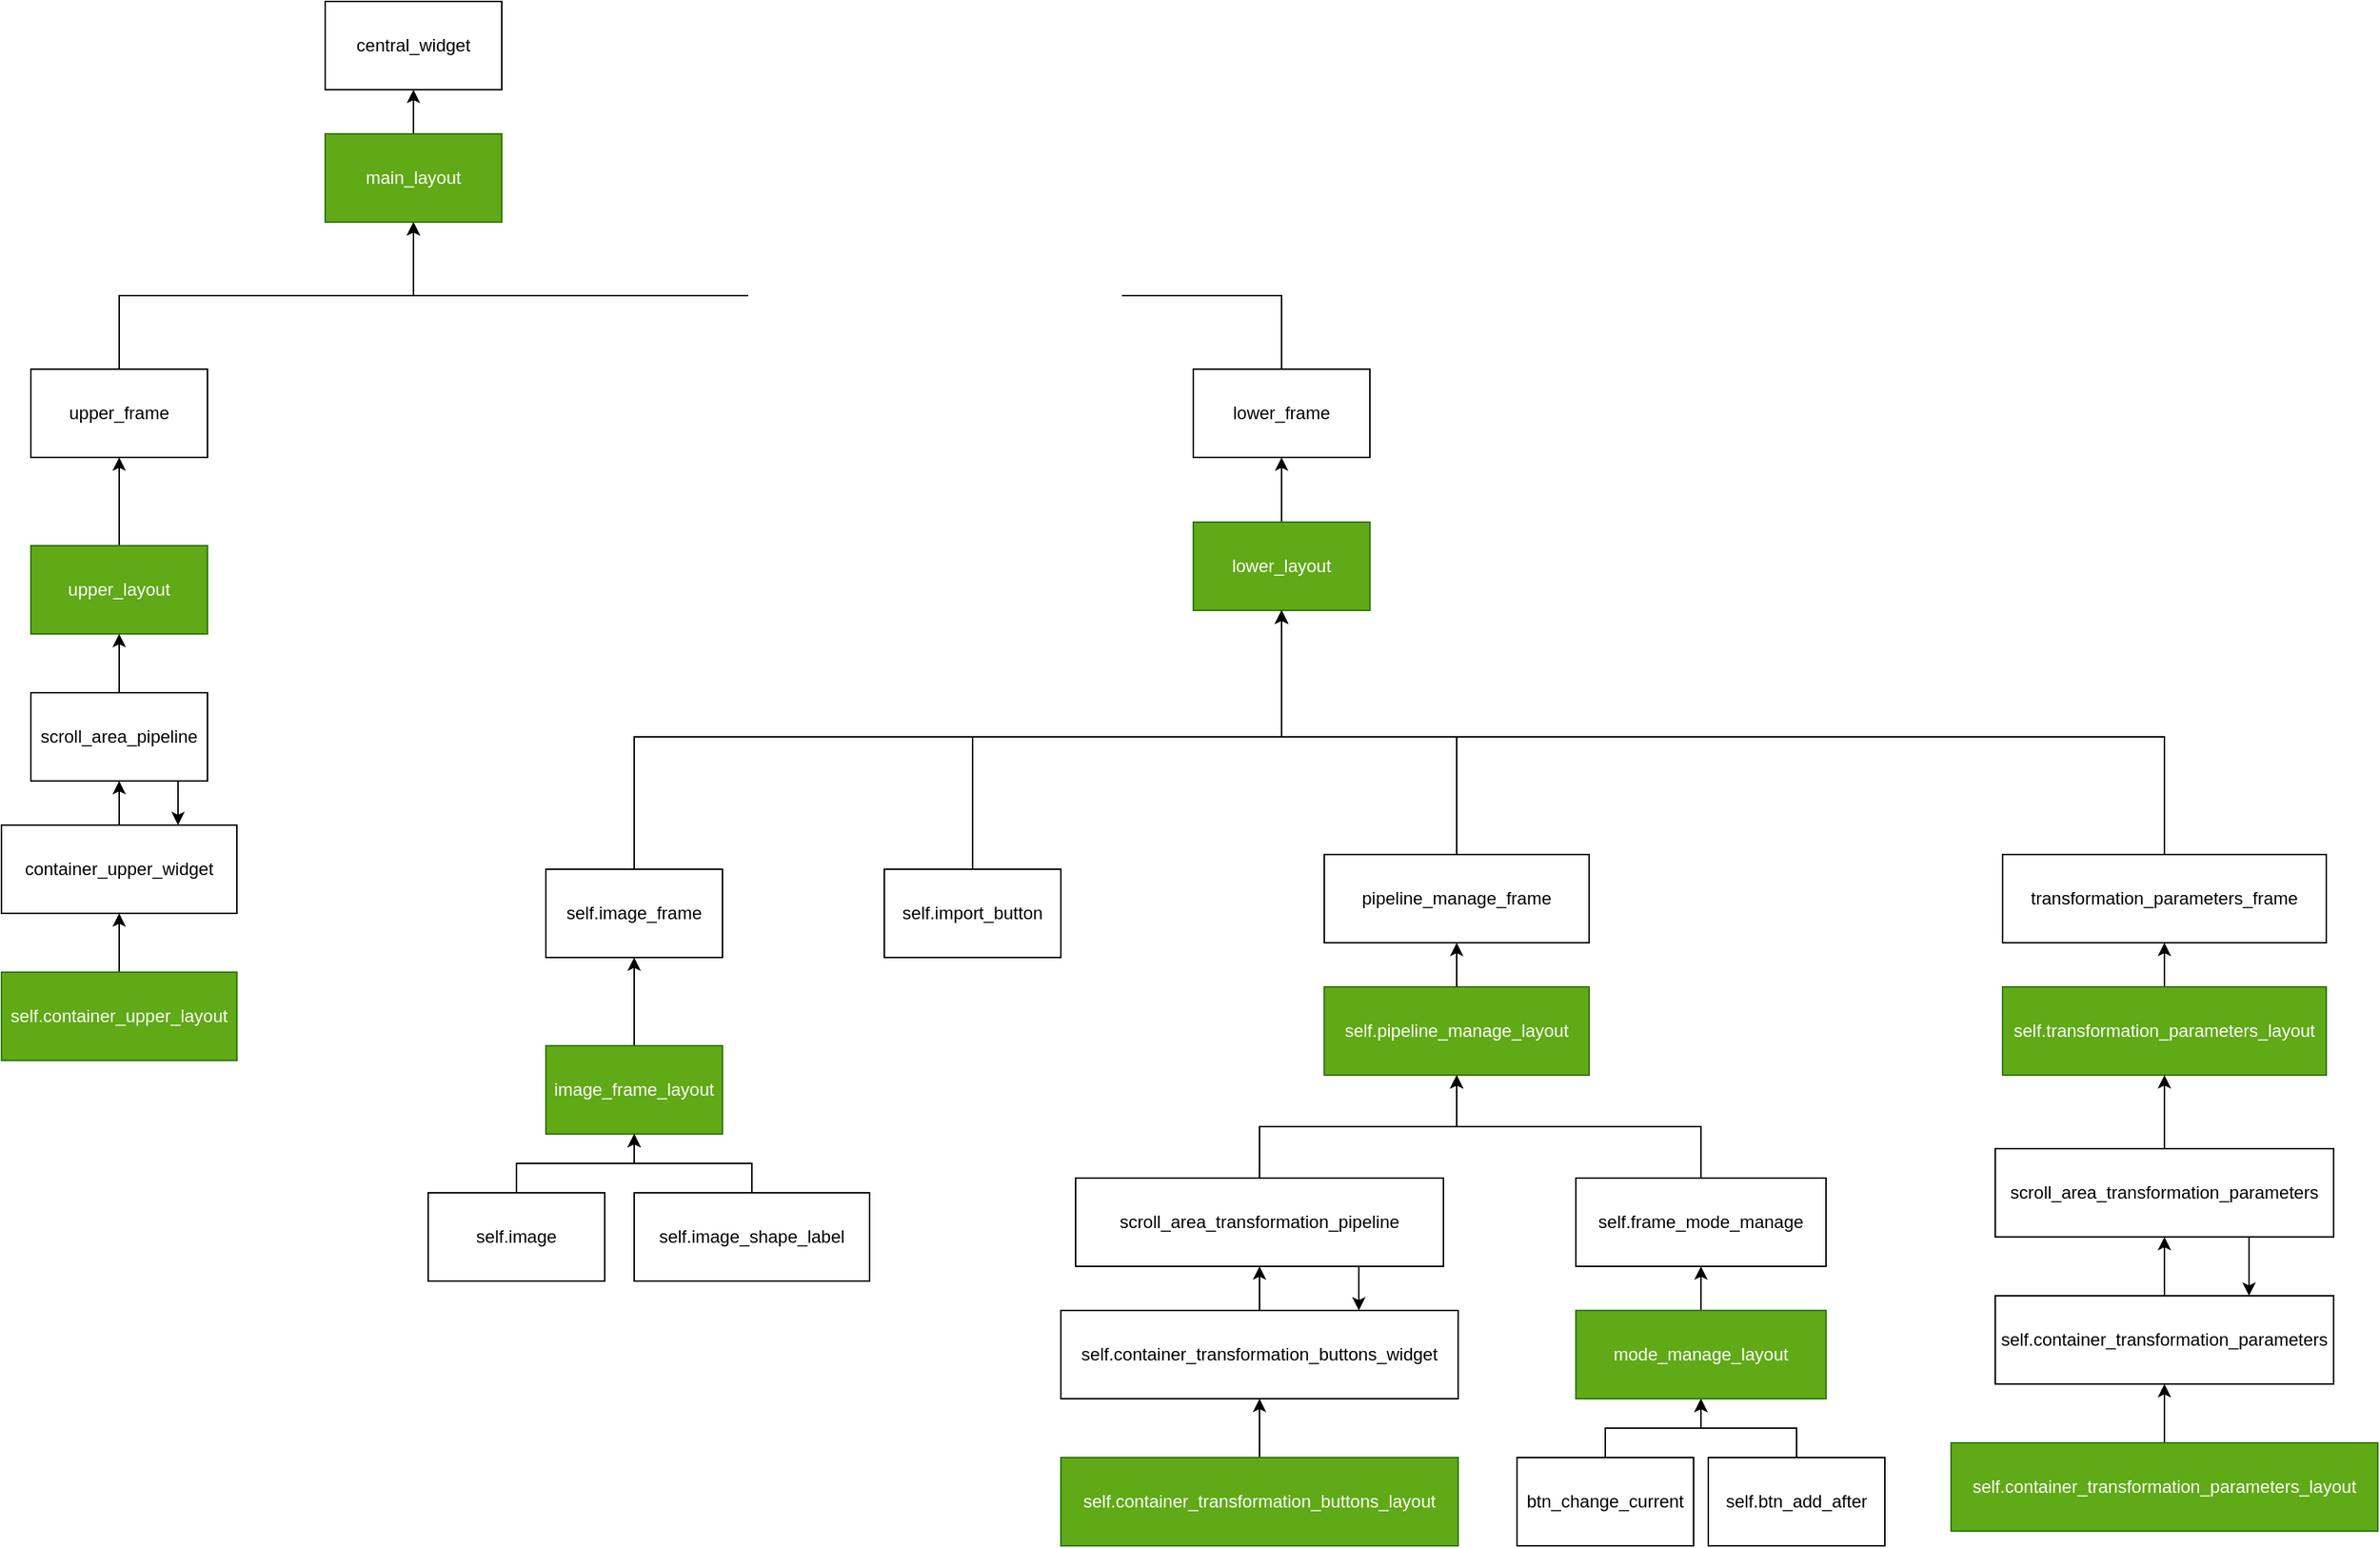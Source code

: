 <mxfile version="21.3.8" type="device">
  <diagram name="Page-1" id="nIP1yG4EHEkNQFT8rC4y">
    <mxGraphModel dx="1672" dy="901" grid="1" gridSize="10" guides="1" tooltips="1" connect="1" arrows="1" fold="1" page="1" pageScale="1" pageWidth="1169" pageHeight="827" math="0" shadow="0">
      <root>
        <mxCell id="0" />
        <mxCell id="1" parent="0" />
        <mxCell id="IqKUNbDrwtg1rVSwSnXP-60" style="edgeStyle=orthogonalEdgeStyle;rounded=0;orthogonalLoop=1;jettySize=auto;html=1;exitX=0.5;exitY=0;exitDx=0;exitDy=0;entryX=0.5;entryY=1;entryDx=0;entryDy=0;" edge="1" parent="1" source="IqKUNbDrwtg1rVSwSnXP-1" target="IqKUNbDrwtg1rVSwSnXP-58">
          <mxGeometry relative="1" as="geometry" />
        </mxCell>
        <mxCell id="IqKUNbDrwtg1rVSwSnXP-1" value="upper_frame" style="rounded=0;whiteSpace=wrap;html=1;" vertex="1" parent="1">
          <mxGeometry x="100" y="250" width="120" height="60" as="geometry" />
        </mxCell>
        <mxCell id="IqKUNbDrwtg1rVSwSnXP-5" style="edgeStyle=orthogonalEdgeStyle;rounded=0;orthogonalLoop=1;jettySize=auto;html=1;exitX=0.5;exitY=0;exitDx=0;exitDy=0;entryX=0.5;entryY=1;entryDx=0;entryDy=0;" edge="1" parent="1" source="IqKUNbDrwtg1rVSwSnXP-4" target="IqKUNbDrwtg1rVSwSnXP-1">
          <mxGeometry relative="1" as="geometry" />
        </mxCell>
        <mxCell id="IqKUNbDrwtg1rVSwSnXP-4" value="upper_layout" style="rounded=0;whiteSpace=wrap;html=1;fillColor=#60a917;fontColor=#ffffff;strokeColor=#2D7600;" vertex="1" parent="1">
          <mxGeometry x="100" y="370" width="120" height="60" as="geometry" />
        </mxCell>
        <mxCell id="IqKUNbDrwtg1rVSwSnXP-23" value="" style="edgeStyle=orthogonalEdgeStyle;rounded=0;orthogonalLoop=1;jettySize=auto;html=1;" edge="1" parent="1" source="IqKUNbDrwtg1rVSwSnXP-7" target="IqKUNbDrwtg1rVSwSnXP-4">
          <mxGeometry relative="1" as="geometry" />
        </mxCell>
        <mxCell id="IqKUNbDrwtg1rVSwSnXP-64" style="edgeStyle=orthogonalEdgeStyle;rounded=0;orthogonalLoop=1;jettySize=auto;html=1;exitX=0.75;exitY=1;exitDx=0;exitDy=0;entryX=0.75;entryY=0;entryDx=0;entryDy=0;" edge="1" parent="1" source="IqKUNbDrwtg1rVSwSnXP-7" target="IqKUNbDrwtg1rVSwSnXP-24">
          <mxGeometry relative="1" as="geometry" />
        </mxCell>
        <mxCell id="IqKUNbDrwtg1rVSwSnXP-7" value="scroll_area_pipeline" style="rounded=0;whiteSpace=wrap;html=1;" vertex="1" parent="1">
          <mxGeometry x="100" y="470" width="120" height="60" as="geometry" />
        </mxCell>
        <mxCell id="IqKUNbDrwtg1rVSwSnXP-26" value="" style="edgeStyle=orthogonalEdgeStyle;rounded=0;orthogonalLoop=1;jettySize=auto;html=1;" edge="1" parent="1" source="IqKUNbDrwtg1rVSwSnXP-9" target="IqKUNbDrwtg1rVSwSnXP-24">
          <mxGeometry relative="1" as="geometry" />
        </mxCell>
        <mxCell id="IqKUNbDrwtg1rVSwSnXP-9" value="self.container_upper_layout" style="rounded=0;whiteSpace=wrap;html=1;fillColor=#60a917;fontColor=#ffffff;strokeColor=#2D7600;" vertex="1" parent="1">
          <mxGeometry x="80" y="660" width="160" height="60" as="geometry" />
        </mxCell>
        <mxCell id="IqKUNbDrwtg1rVSwSnXP-61" style="edgeStyle=orthogonalEdgeStyle;rounded=0;orthogonalLoop=1;jettySize=auto;html=1;exitX=0.5;exitY=0;exitDx=0;exitDy=0;entryX=0.5;entryY=1;entryDx=0;entryDy=0;" edge="1" parent="1" source="IqKUNbDrwtg1rVSwSnXP-13" target="IqKUNbDrwtg1rVSwSnXP-58">
          <mxGeometry relative="1" as="geometry" />
        </mxCell>
        <mxCell id="IqKUNbDrwtg1rVSwSnXP-13" value="lower_frame" style="rounded=0;whiteSpace=wrap;html=1;" vertex="1" parent="1">
          <mxGeometry x="890" y="250" width="120" height="60" as="geometry" />
        </mxCell>
        <mxCell id="IqKUNbDrwtg1rVSwSnXP-16" style="edgeStyle=orthogonalEdgeStyle;rounded=0;orthogonalLoop=1;jettySize=auto;html=1;exitX=0.5;exitY=0;exitDx=0;exitDy=0;entryX=0.5;entryY=1;entryDx=0;entryDy=0;" edge="1" parent="1" source="IqKUNbDrwtg1rVSwSnXP-14" target="IqKUNbDrwtg1rVSwSnXP-13">
          <mxGeometry relative="1" as="geometry" />
        </mxCell>
        <mxCell id="IqKUNbDrwtg1rVSwSnXP-14" value="lower_layout" style="rounded=0;whiteSpace=wrap;html=1;fillColor=#60a917;fontColor=#ffffff;strokeColor=#2D7600;" vertex="1" parent="1">
          <mxGeometry x="890" y="354" width="120" height="60" as="geometry" />
        </mxCell>
        <mxCell id="IqKUNbDrwtg1rVSwSnXP-52" style="edgeStyle=orthogonalEdgeStyle;rounded=0;orthogonalLoop=1;jettySize=auto;html=1;exitX=0.5;exitY=0;exitDx=0;exitDy=0;entryX=0.5;entryY=1;entryDx=0;entryDy=0;" edge="1" parent="1" source="IqKUNbDrwtg1rVSwSnXP-15" target="IqKUNbDrwtg1rVSwSnXP-14">
          <mxGeometry relative="1" as="geometry">
            <Array as="points">
              <mxPoint x="510" y="500" />
              <mxPoint x="950" y="500" />
            </Array>
          </mxGeometry>
        </mxCell>
        <mxCell id="IqKUNbDrwtg1rVSwSnXP-15" value="self.image_frame" style="rounded=0;whiteSpace=wrap;html=1;" vertex="1" parent="1">
          <mxGeometry x="450" y="590" width="120" height="60" as="geometry" />
        </mxCell>
        <mxCell id="IqKUNbDrwtg1rVSwSnXP-18" style="edgeStyle=orthogonalEdgeStyle;rounded=0;orthogonalLoop=1;jettySize=auto;html=1;exitX=0.5;exitY=0;exitDx=0;exitDy=0;entryX=0.5;entryY=1;entryDx=0;entryDy=0;" edge="1" parent="1" source="IqKUNbDrwtg1rVSwSnXP-17" target="IqKUNbDrwtg1rVSwSnXP-15">
          <mxGeometry relative="1" as="geometry" />
        </mxCell>
        <mxCell id="IqKUNbDrwtg1rVSwSnXP-17" value="image_frame_layout" style="rounded=0;whiteSpace=wrap;html=1;fillColor=#60a917;fontColor=#ffffff;strokeColor=#2D7600;" vertex="1" parent="1">
          <mxGeometry x="450" y="710" width="120" height="60" as="geometry" />
        </mxCell>
        <mxCell id="IqKUNbDrwtg1rVSwSnXP-22" value="" style="edgeStyle=orthogonalEdgeStyle;rounded=0;orthogonalLoop=1;jettySize=auto;html=1;" edge="1" parent="1" source="IqKUNbDrwtg1rVSwSnXP-19" target="IqKUNbDrwtg1rVSwSnXP-17">
          <mxGeometry relative="1" as="geometry" />
        </mxCell>
        <mxCell id="IqKUNbDrwtg1rVSwSnXP-19" value="self.image" style="rounded=0;whiteSpace=wrap;html=1;" vertex="1" parent="1">
          <mxGeometry x="370" y="810" width="120" height="60" as="geometry" />
        </mxCell>
        <mxCell id="IqKUNbDrwtg1rVSwSnXP-25" value="" style="edgeStyle=orthogonalEdgeStyle;rounded=0;orthogonalLoop=1;jettySize=auto;html=1;" edge="1" parent="1" source="IqKUNbDrwtg1rVSwSnXP-24" target="IqKUNbDrwtg1rVSwSnXP-7">
          <mxGeometry relative="1" as="geometry" />
        </mxCell>
        <mxCell id="IqKUNbDrwtg1rVSwSnXP-24" value="container_upper_widget" style="rounded=0;whiteSpace=wrap;html=1;" vertex="1" parent="1">
          <mxGeometry x="80" y="560" width="160" height="60" as="geometry" />
        </mxCell>
        <mxCell id="IqKUNbDrwtg1rVSwSnXP-28" style="edgeStyle=orthogonalEdgeStyle;rounded=0;orthogonalLoop=1;jettySize=auto;html=1;exitX=0.5;exitY=0;exitDx=0;exitDy=0;entryX=0.5;entryY=1;entryDx=0;entryDy=0;" edge="1" parent="1" source="IqKUNbDrwtg1rVSwSnXP-27" target="IqKUNbDrwtg1rVSwSnXP-17">
          <mxGeometry relative="1" as="geometry" />
        </mxCell>
        <mxCell id="IqKUNbDrwtg1rVSwSnXP-27" value="self.image_shape_label" style="rounded=0;whiteSpace=wrap;html=1;" vertex="1" parent="1">
          <mxGeometry x="510" y="810" width="160" height="60" as="geometry" />
        </mxCell>
        <mxCell id="IqKUNbDrwtg1rVSwSnXP-54" style="edgeStyle=orthogonalEdgeStyle;rounded=0;orthogonalLoop=1;jettySize=auto;html=1;exitX=0.5;exitY=0;exitDx=0;exitDy=0;entryX=0.5;entryY=1;entryDx=0;entryDy=0;" edge="1" parent="1" source="IqKUNbDrwtg1rVSwSnXP-29" target="IqKUNbDrwtg1rVSwSnXP-14">
          <mxGeometry relative="1" as="geometry">
            <Array as="points">
              <mxPoint x="740" y="500" />
              <mxPoint x="950" y="500" />
            </Array>
          </mxGeometry>
        </mxCell>
        <mxCell id="IqKUNbDrwtg1rVSwSnXP-29" value="self.import_button" style="rounded=0;whiteSpace=wrap;html=1;" vertex="1" parent="1">
          <mxGeometry x="680" y="590" width="120" height="60" as="geometry" />
        </mxCell>
        <mxCell id="IqKUNbDrwtg1rVSwSnXP-63" style="edgeStyle=orthogonalEdgeStyle;rounded=0;orthogonalLoop=1;jettySize=auto;html=1;exitX=0.5;exitY=0;exitDx=0;exitDy=0;entryX=0.5;entryY=1;entryDx=0;entryDy=0;" edge="1" parent="1" source="IqKUNbDrwtg1rVSwSnXP-30" target="IqKUNbDrwtg1rVSwSnXP-14">
          <mxGeometry relative="1" as="geometry">
            <Array as="points">
              <mxPoint x="1069" y="500" />
              <mxPoint x="950" y="500" />
            </Array>
          </mxGeometry>
        </mxCell>
        <mxCell id="IqKUNbDrwtg1rVSwSnXP-30" value="pipeline_manage_frame" style="rounded=0;whiteSpace=wrap;html=1;" vertex="1" parent="1">
          <mxGeometry x="979" y="580" width="180" height="60" as="geometry" />
        </mxCell>
        <mxCell id="IqKUNbDrwtg1rVSwSnXP-31" value="self.pipeline_manage_layout" style="rounded=0;whiteSpace=wrap;html=1;fillColor=#60a917;fontColor=#ffffff;strokeColor=#2D7600;" vertex="1" parent="1">
          <mxGeometry x="979" y="670" width="180" height="60" as="geometry" />
        </mxCell>
        <mxCell id="IqKUNbDrwtg1rVSwSnXP-32" style="edgeStyle=orthogonalEdgeStyle;rounded=0;orthogonalLoop=1;jettySize=auto;html=1;entryX=0.5;entryY=1;entryDx=0;entryDy=0;" edge="1" parent="1" source="IqKUNbDrwtg1rVSwSnXP-31" target="IqKUNbDrwtg1rVSwSnXP-30">
          <mxGeometry relative="1" as="geometry" />
        </mxCell>
        <mxCell id="IqKUNbDrwtg1rVSwSnXP-38" value="" style="edgeStyle=orthogonalEdgeStyle;rounded=0;orthogonalLoop=1;jettySize=auto;html=1;" edge="1" parent="1" source="IqKUNbDrwtg1rVSwSnXP-33" target="IqKUNbDrwtg1rVSwSnXP-36">
          <mxGeometry relative="1" as="geometry" />
        </mxCell>
        <mxCell id="IqKUNbDrwtg1rVSwSnXP-33" value="btn_change_current" style="rounded=0;whiteSpace=wrap;html=1;" vertex="1" parent="1">
          <mxGeometry x="1110" y="990" width="120" height="60" as="geometry" />
        </mxCell>
        <mxCell id="IqKUNbDrwtg1rVSwSnXP-39" value="" style="edgeStyle=orthogonalEdgeStyle;rounded=0;orthogonalLoop=1;jettySize=auto;html=1;" edge="1" parent="1" source="IqKUNbDrwtg1rVSwSnXP-34" target="IqKUNbDrwtg1rVSwSnXP-36">
          <mxGeometry relative="1" as="geometry" />
        </mxCell>
        <mxCell id="IqKUNbDrwtg1rVSwSnXP-34" value="self.btn_add_after" style="rounded=0;whiteSpace=wrap;html=1;" vertex="1" parent="1">
          <mxGeometry x="1240" y="990" width="120" height="60" as="geometry" />
        </mxCell>
        <mxCell id="IqKUNbDrwtg1rVSwSnXP-40" value="" style="edgeStyle=orthogonalEdgeStyle;rounded=0;orthogonalLoop=1;jettySize=auto;html=1;" edge="1" parent="1" source="IqKUNbDrwtg1rVSwSnXP-35" target="IqKUNbDrwtg1rVSwSnXP-31">
          <mxGeometry relative="1" as="geometry" />
        </mxCell>
        <mxCell id="IqKUNbDrwtg1rVSwSnXP-35" value="self.frame_mode_manage" style="rounded=0;whiteSpace=wrap;html=1;" vertex="1" parent="1">
          <mxGeometry x="1150" y="800" width="170" height="60" as="geometry" />
        </mxCell>
        <mxCell id="IqKUNbDrwtg1rVSwSnXP-37" value="" style="edgeStyle=orthogonalEdgeStyle;rounded=0;orthogonalLoop=1;jettySize=auto;html=1;" edge="1" parent="1" source="IqKUNbDrwtg1rVSwSnXP-36" target="IqKUNbDrwtg1rVSwSnXP-35">
          <mxGeometry relative="1" as="geometry" />
        </mxCell>
        <mxCell id="IqKUNbDrwtg1rVSwSnXP-36" value="mode_manage_layout" style="rounded=0;whiteSpace=wrap;html=1;fillColor=#60a917;fontColor=#ffffff;strokeColor=#2D7600;" vertex="1" parent="1">
          <mxGeometry x="1150" y="890" width="170" height="60" as="geometry" />
        </mxCell>
        <mxCell id="IqKUNbDrwtg1rVSwSnXP-62" style="edgeStyle=orthogonalEdgeStyle;rounded=0;orthogonalLoop=1;jettySize=auto;html=1;exitX=0.5;exitY=0;exitDx=0;exitDy=0;entryX=0.5;entryY=1;entryDx=0;entryDy=0;" edge="1" parent="1" source="IqKUNbDrwtg1rVSwSnXP-42" target="IqKUNbDrwtg1rVSwSnXP-31">
          <mxGeometry relative="1" as="geometry" />
        </mxCell>
        <mxCell id="IqKUNbDrwtg1rVSwSnXP-65" style="edgeStyle=orthogonalEdgeStyle;rounded=0;orthogonalLoop=1;jettySize=auto;html=1;exitX=0.75;exitY=1;exitDx=0;exitDy=0;entryX=0.75;entryY=0;entryDx=0;entryDy=0;" edge="1" parent="1" source="IqKUNbDrwtg1rVSwSnXP-42" target="IqKUNbDrwtg1rVSwSnXP-45">
          <mxGeometry relative="1" as="geometry" />
        </mxCell>
        <mxCell id="IqKUNbDrwtg1rVSwSnXP-42" value="scroll_area_transformation_pipeline" style="rounded=0;whiteSpace=wrap;html=1;" vertex="1" parent="1">
          <mxGeometry x="810" y="800" width="250" height="60" as="geometry" />
        </mxCell>
        <mxCell id="IqKUNbDrwtg1rVSwSnXP-46" value="" style="edgeStyle=orthogonalEdgeStyle;rounded=0;orthogonalLoop=1;jettySize=auto;html=1;" edge="1" parent="1" source="IqKUNbDrwtg1rVSwSnXP-45" target="IqKUNbDrwtg1rVSwSnXP-42">
          <mxGeometry relative="1" as="geometry" />
        </mxCell>
        <mxCell id="IqKUNbDrwtg1rVSwSnXP-45" value="self.container_transformation_buttons_widget" style="rounded=0;whiteSpace=wrap;html=1;" vertex="1" parent="1">
          <mxGeometry x="800" y="890" width="270" height="60" as="geometry" />
        </mxCell>
        <mxCell id="IqKUNbDrwtg1rVSwSnXP-48" value="" style="edgeStyle=orthogonalEdgeStyle;rounded=0;orthogonalLoop=1;jettySize=auto;html=1;" edge="1" parent="1" source="IqKUNbDrwtg1rVSwSnXP-47" target="IqKUNbDrwtg1rVSwSnXP-45">
          <mxGeometry relative="1" as="geometry" />
        </mxCell>
        <mxCell id="IqKUNbDrwtg1rVSwSnXP-47" value="self.container_transformation_buttons_layout" style="rounded=0;whiteSpace=wrap;html=1;fillColor=#60a917;fontColor=#ffffff;strokeColor=#2D7600;" vertex="1" parent="1">
          <mxGeometry x="800" y="990" width="270" height="60" as="geometry" />
        </mxCell>
        <mxCell id="IqKUNbDrwtg1rVSwSnXP-56" style="edgeStyle=orthogonalEdgeStyle;rounded=0;orthogonalLoop=1;jettySize=auto;html=1;exitX=0.5;exitY=0;exitDx=0;exitDy=0;entryX=0.5;entryY=1;entryDx=0;entryDy=0;" edge="1" parent="1" source="IqKUNbDrwtg1rVSwSnXP-49" target="IqKUNbDrwtg1rVSwSnXP-14">
          <mxGeometry relative="1" as="geometry">
            <Array as="points">
              <mxPoint x="1550" y="500" />
              <mxPoint x="950" y="500" />
            </Array>
          </mxGeometry>
        </mxCell>
        <mxCell id="IqKUNbDrwtg1rVSwSnXP-49" value="transformation_parameters_frame" style="rounded=0;whiteSpace=wrap;html=1;" vertex="1" parent="1">
          <mxGeometry x="1440" y="580" width="220" height="60" as="geometry" />
        </mxCell>
        <mxCell id="IqKUNbDrwtg1rVSwSnXP-51" value="" style="edgeStyle=orthogonalEdgeStyle;rounded=0;orthogonalLoop=1;jettySize=auto;html=1;" edge="1" parent="1" source="IqKUNbDrwtg1rVSwSnXP-50" target="IqKUNbDrwtg1rVSwSnXP-49">
          <mxGeometry relative="1" as="geometry" />
        </mxCell>
        <mxCell id="IqKUNbDrwtg1rVSwSnXP-50" value="self.transformation_parameters_layout" style="rounded=0;whiteSpace=wrap;html=1;fillColor=#60a917;fontColor=#ffffff;strokeColor=#2D7600;" vertex="1" parent="1">
          <mxGeometry x="1440" y="670" width="220" height="60" as="geometry" />
        </mxCell>
        <mxCell id="IqKUNbDrwtg1rVSwSnXP-57" value="central_widget" style="rounded=0;whiteSpace=wrap;html=1;" vertex="1" parent="1">
          <mxGeometry x="300" width="120" height="60" as="geometry" />
        </mxCell>
        <mxCell id="IqKUNbDrwtg1rVSwSnXP-59" value="" style="edgeStyle=orthogonalEdgeStyle;rounded=0;orthogonalLoop=1;jettySize=auto;html=1;" edge="1" parent="1" source="IqKUNbDrwtg1rVSwSnXP-58" target="IqKUNbDrwtg1rVSwSnXP-57">
          <mxGeometry relative="1" as="geometry" />
        </mxCell>
        <mxCell id="IqKUNbDrwtg1rVSwSnXP-58" value="main_layout" style="rounded=0;whiteSpace=wrap;html=1;fillColor=#60a917;fontColor=#ffffff;strokeColor=#2D7600;" vertex="1" parent="1">
          <mxGeometry x="300" y="90" width="120" height="60" as="geometry" />
        </mxCell>
        <mxCell id="IqKUNbDrwtg1rVSwSnXP-67" value="" style="edgeStyle=orthogonalEdgeStyle;rounded=0;orthogonalLoop=1;jettySize=auto;html=1;" edge="1" parent="1" source="IqKUNbDrwtg1rVSwSnXP-66" target="IqKUNbDrwtg1rVSwSnXP-50">
          <mxGeometry relative="1" as="geometry" />
        </mxCell>
        <mxCell id="IqKUNbDrwtg1rVSwSnXP-70" style="edgeStyle=orthogonalEdgeStyle;rounded=0;orthogonalLoop=1;jettySize=auto;html=1;exitX=0.75;exitY=1;exitDx=0;exitDy=0;entryX=0.75;entryY=0;entryDx=0;entryDy=0;" edge="1" parent="1" source="IqKUNbDrwtg1rVSwSnXP-66" target="IqKUNbDrwtg1rVSwSnXP-68">
          <mxGeometry relative="1" as="geometry" />
        </mxCell>
        <mxCell id="IqKUNbDrwtg1rVSwSnXP-66" value="scroll_area_transformation_parameters" style="rounded=0;whiteSpace=wrap;html=1;" vertex="1" parent="1">
          <mxGeometry x="1435" y="780" width="230" height="60" as="geometry" />
        </mxCell>
        <mxCell id="IqKUNbDrwtg1rVSwSnXP-69" value="" style="edgeStyle=orthogonalEdgeStyle;rounded=0;orthogonalLoop=1;jettySize=auto;html=1;" edge="1" parent="1" source="IqKUNbDrwtg1rVSwSnXP-68" target="IqKUNbDrwtg1rVSwSnXP-66">
          <mxGeometry relative="1" as="geometry" />
        </mxCell>
        <mxCell id="IqKUNbDrwtg1rVSwSnXP-68" value="self.container_transformation_parameters" style="rounded=0;whiteSpace=wrap;html=1;" vertex="1" parent="1">
          <mxGeometry x="1435" y="880" width="230" height="60" as="geometry" />
        </mxCell>
        <mxCell id="IqKUNbDrwtg1rVSwSnXP-73" value="" style="edgeStyle=orthogonalEdgeStyle;rounded=0;orthogonalLoop=1;jettySize=auto;html=1;" edge="1" parent="1" source="IqKUNbDrwtg1rVSwSnXP-71" target="IqKUNbDrwtg1rVSwSnXP-68">
          <mxGeometry relative="1" as="geometry" />
        </mxCell>
        <mxCell id="IqKUNbDrwtg1rVSwSnXP-71" value="self.container_transformation_parameters_layout" style="rounded=0;whiteSpace=wrap;html=1;fillColor=#60a917;fontColor=#ffffff;strokeColor=#2D7600;" vertex="1" parent="1">
          <mxGeometry x="1405" y="980" width="290" height="60" as="geometry" />
        </mxCell>
      </root>
    </mxGraphModel>
  </diagram>
</mxfile>

